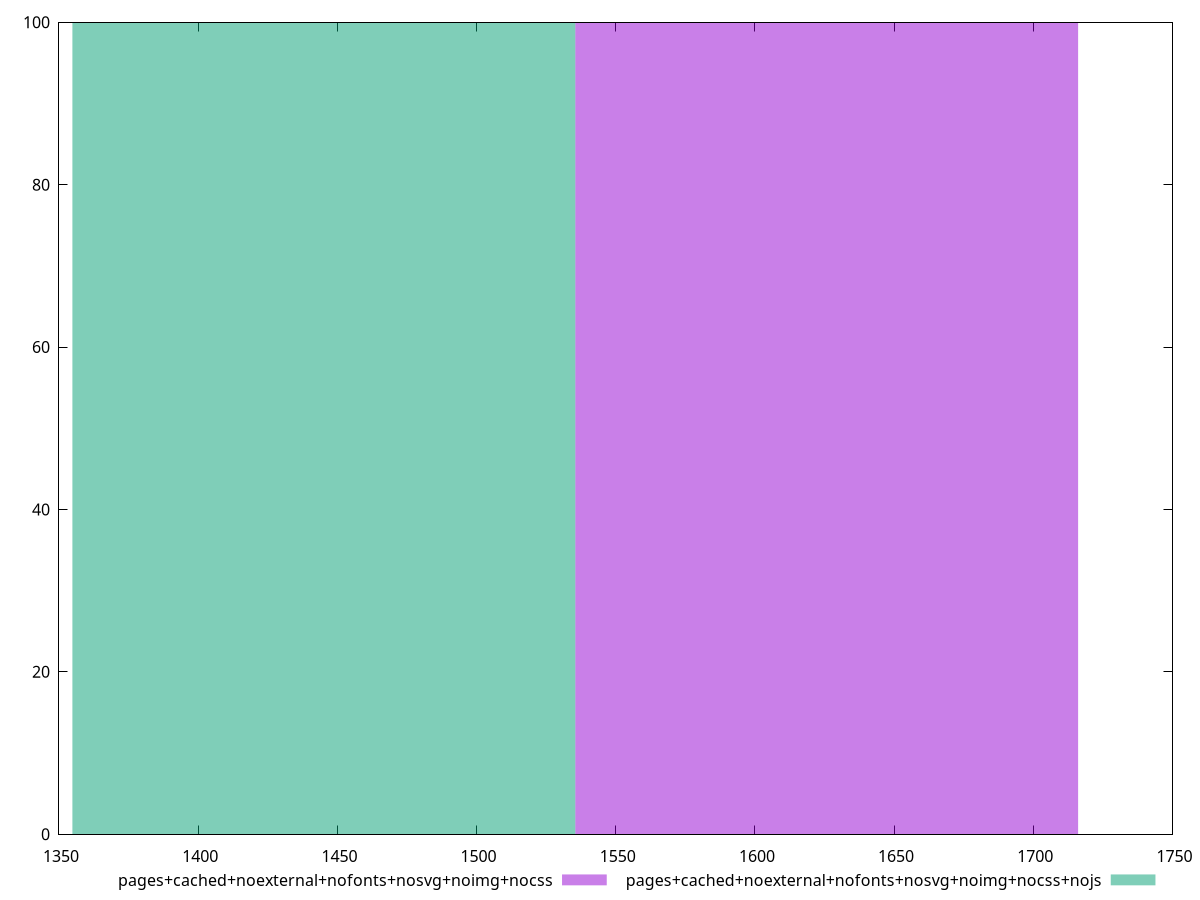 reset
set terminal svg size 640, 500 enhanced background rgb 'white'
set output "report_00007_2020-12-11T15:55:29.892Z/speed-index/comparison/histogram/12_vs_13.svg"

$pagesCachedNoexternalNofontsNosvgNoimgNocss <<EOF
1625.7737126090929 100
EOF

$pagesCachedNoexternalNofontsNosvgNoimgNocssNojs <<EOF
1445.1321889858602 100
EOF

set key outside below
set boxwidth 180.64152362323253
set yrange [0:100]
set style fill transparent solid 0.5 noborder

plot \
  $pagesCachedNoexternalNofontsNosvgNoimgNocss title "pages+cached+noexternal+nofonts+nosvg+noimg+nocss" with boxes, \
  $pagesCachedNoexternalNofontsNosvgNoimgNocssNojs title "pages+cached+noexternal+nofonts+nosvg+noimg+nocss+nojs" with boxes, \


reset